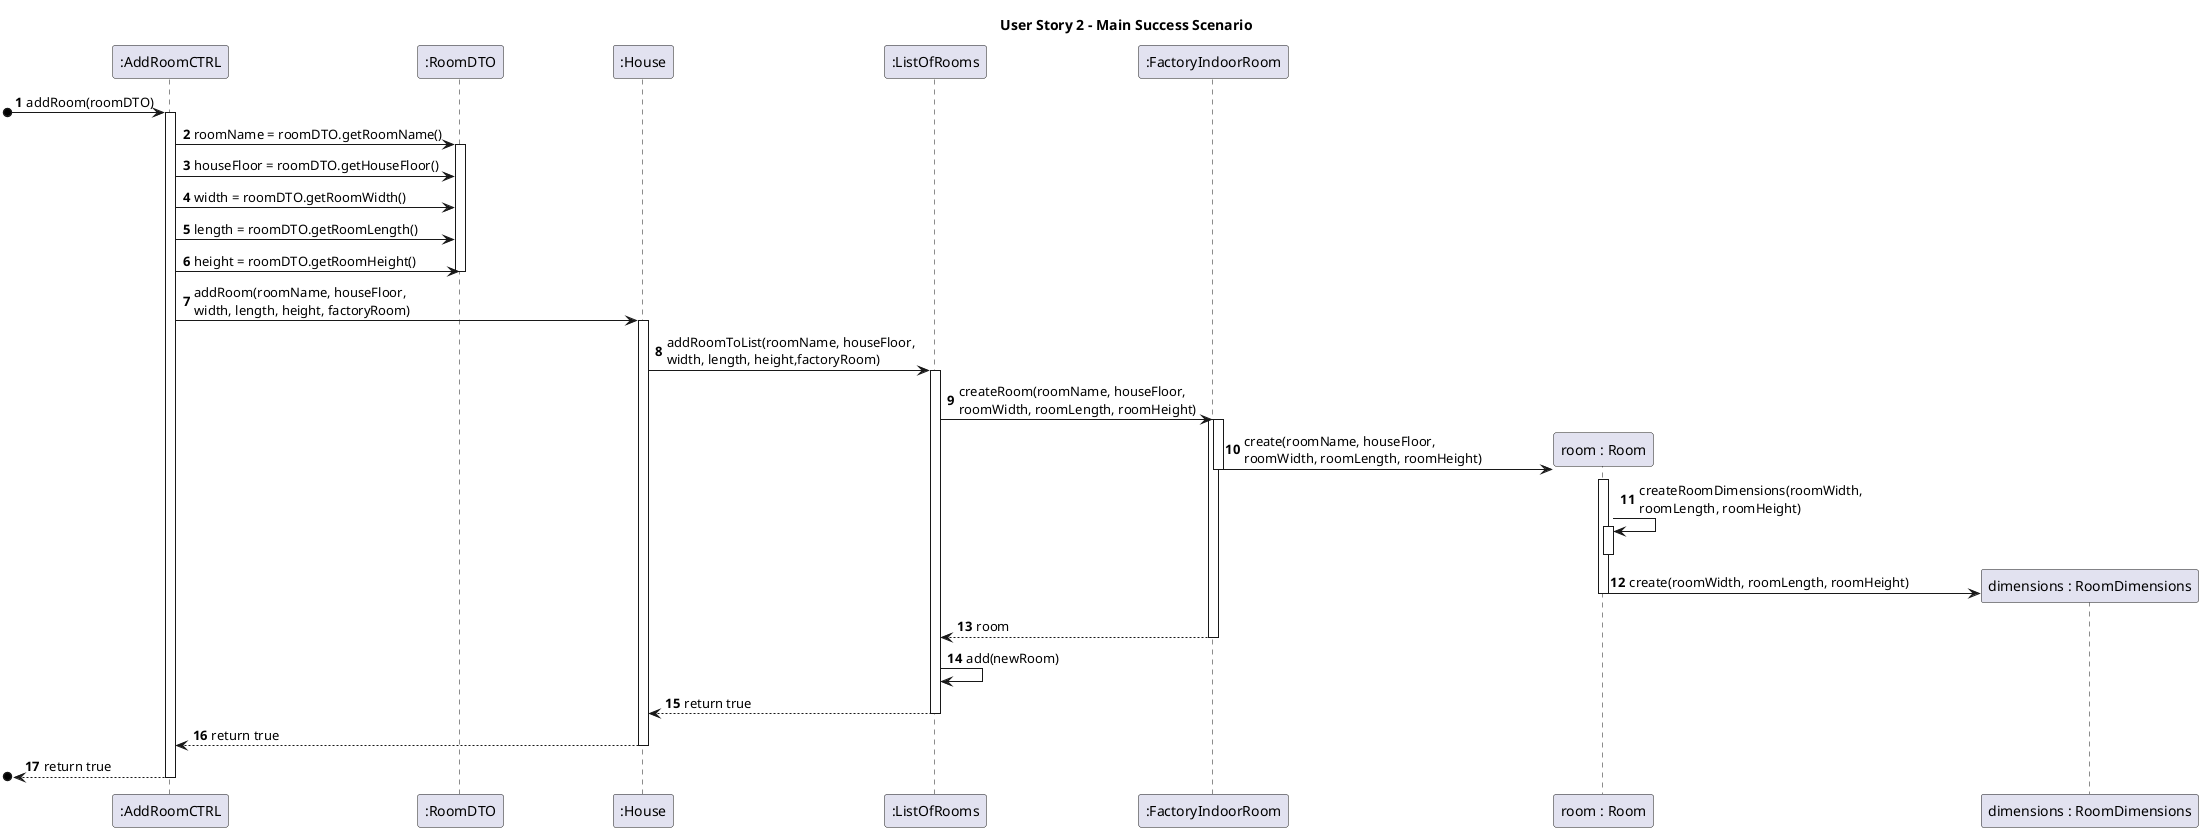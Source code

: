 @startuml

autonumber
title User Story 2 - Main Success Scenario
participant ":AddRoomCTRL" as C
participant ":RoomDTO" as dto
participant ":House" as H
participant ":ListOfRooms" as LOR
participant ":FactoryIndoorRoom" as FR
participant "room : Room" as R
participant "dimensions : RoomDimensions" as RD
skinparam ParticipantPadding 50

[o-> C : addRoom(roomDTO)
activate C
C -> dto : roomName = roomDTO.getRoomName()
activate dto
C -> dto : houseFloor = roomDTO.getHouseFloor()
C -> dto : width = roomDTO.getRoomWidth()
C -> dto : length = roomDTO.getRoomLength()
C -> dto : height = roomDTO.getRoomHeight()
deactivate dto
C -> H : addRoom(roomName, houseFloor, \nwidth, length, height, factoryRoom)
activate H
H -> LOR : addRoomToList(roomName, houseFloor, \nwidth, length, height,factoryRoom)
activate LOR
LOR -> FR : createRoom(roomName, houseFloor, \nroomWidth, roomLength, roomHeight)
activate FR
Activate FR
FR -> R** : create(roomName, houseFloor, \nroomWidth, roomLength, roomHeight)
deactivate FR
activate R
R -> R : createRoomDimensions(roomWidth,\nroomLength, roomHeight)
activate R
deactivate R
R -> RD** : create(roomWidth, roomLength, roomHeight)
deactivate R
FR --> LOR : room
deactivate FR
LOR -> LOR : add(newRoom)
LOR --> H : return true

deactivate LOR
H --> C : return true
deactivate H
[o<-- C : return true
deactivate C
@enduml
